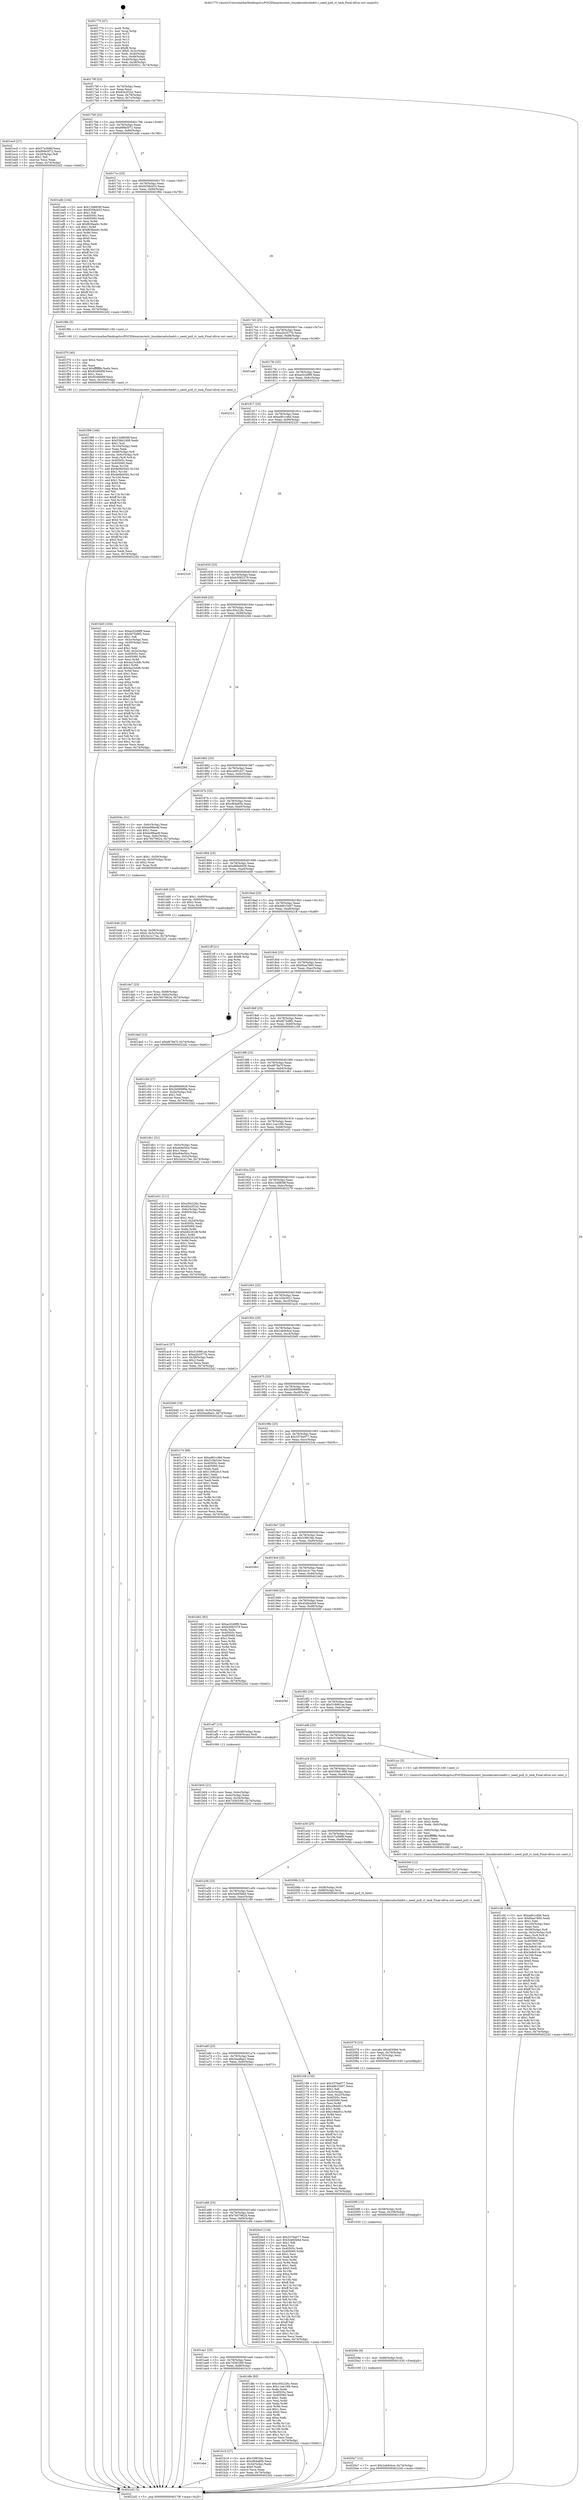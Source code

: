 digraph "0x401770" {
  label = "0x401770 (/mnt/c/Users/mathe/Desktop/tcc/POCII/binaries/extr_linuxkernelschedrt.c_need_pull_rt_task_Final-ollvm.out::main(0))"
  labelloc = "t"
  node[shape=record]

  Entry [label="",width=0.3,height=0.3,shape=circle,fillcolor=black,style=filled]
  "0x40179f" [label="{
     0x40179f [23]\l
     | [instrs]\l
     &nbsp;&nbsp;0x40179f \<+3\>: mov -0x74(%rbp),%eax\l
     &nbsp;&nbsp;0x4017a2 \<+2\>: mov %eax,%ecx\l
     &nbsp;&nbsp;0x4017a4 \<+6\>: sub $0x82e2f1b2,%ecx\l
     &nbsp;&nbsp;0x4017aa \<+3\>: mov %eax,-0x78(%rbp)\l
     &nbsp;&nbsp;0x4017ad \<+3\>: mov %ecx,-0x7c(%rbp)\l
     &nbsp;&nbsp;0x4017b0 \<+6\>: je 0000000000401ec0 \<main+0x750\>\l
  }"]
  "0x401ec0" [label="{
     0x401ec0 [27]\l
     | [instrs]\l
     &nbsp;&nbsp;0x401ec0 \<+5\>: mov $0x57a3fd6f,%eax\l
     &nbsp;&nbsp;0x401ec5 \<+5\>: mov $0x899e5f72,%ecx\l
     &nbsp;&nbsp;0x401eca \<+3\>: mov -0x2d(%rbp),%dl\l
     &nbsp;&nbsp;0x401ecd \<+3\>: test $0x1,%dl\l
     &nbsp;&nbsp;0x401ed0 \<+3\>: cmovne %ecx,%eax\l
     &nbsp;&nbsp;0x401ed3 \<+3\>: mov %eax,-0x74(%rbp)\l
     &nbsp;&nbsp;0x401ed6 \<+5\>: jmp 00000000004022d2 \<main+0xb62\>\l
  }"]
  "0x4017b6" [label="{
     0x4017b6 [22]\l
     | [instrs]\l
     &nbsp;&nbsp;0x4017b6 \<+5\>: jmp 00000000004017bb \<main+0x4b\>\l
     &nbsp;&nbsp;0x4017bb \<+3\>: mov -0x78(%rbp),%eax\l
     &nbsp;&nbsp;0x4017be \<+5\>: sub $0x899e5f72,%eax\l
     &nbsp;&nbsp;0x4017c3 \<+3\>: mov %eax,-0x80(%rbp)\l
     &nbsp;&nbsp;0x4017c6 \<+6\>: je 0000000000401edb \<main+0x76b\>\l
  }"]
  Exit [label="",width=0.3,height=0.3,shape=circle,fillcolor=black,style=filled,peripheries=2]
  "0x401edb" [label="{
     0x401edb [144]\l
     | [instrs]\l
     &nbsp;&nbsp;0x401edb \<+5\>: mov $0x1348858f,%eax\l
     &nbsp;&nbsp;0x401ee0 \<+5\>: mov $0x9258cb53,%ecx\l
     &nbsp;&nbsp;0x401ee5 \<+2\>: mov $0x1,%dl\l
     &nbsp;&nbsp;0x401ee7 \<+7\>: mov 0x40505c,%esi\l
     &nbsp;&nbsp;0x401eee \<+7\>: mov 0x405060,%edi\l
     &nbsp;&nbsp;0x401ef5 \<+3\>: mov %esi,%r8d\l
     &nbsp;&nbsp;0x401ef8 \<+7\>: sub $0xf636ea9c,%r8d\l
     &nbsp;&nbsp;0x401eff \<+4\>: sub $0x1,%r8d\l
     &nbsp;&nbsp;0x401f03 \<+7\>: add $0xf636ea9c,%r8d\l
     &nbsp;&nbsp;0x401f0a \<+4\>: imul %r8d,%esi\l
     &nbsp;&nbsp;0x401f0e \<+3\>: and $0x1,%esi\l
     &nbsp;&nbsp;0x401f11 \<+3\>: cmp $0x0,%esi\l
     &nbsp;&nbsp;0x401f14 \<+4\>: sete %r9b\l
     &nbsp;&nbsp;0x401f18 \<+3\>: cmp $0xa,%edi\l
     &nbsp;&nbsp;0x401f1b \<+4\>: setl %r10b\l
     &nbsp;&nbsp;0x401f1f \<+3\>: mov %r9b,%r11b\l
     &nbsp;&nbsp;0x401f22 \<+4\>: xor $0xff,%r11b\l
     &nbsp;&nbsp;0x401f26 \<+3\>: mov %r10b,%bl\l
     &nbsp;&nbsp;0x401f29 \<+3\>: xor $0xff,%bl\l
     &nbsp;&nbsp;0x401f2c \<+3\>: xor $0x1,%dl\l
     &nbsp;&nbsp;0x401f2f \<+3\>: mov %r11b,%r14b\l
     &nbsp;&nbsp;0x401f32 \<+4\>: and $0xff,%r14b\l
     &nbsp;&nbsp;0x401f36 \<+3\>: and %dl,%r9b\l
     &nbsp;&nbsp;0x401f39 \<+3\>: mov %bl,%r15b\l
     &nbsp;&nbsp;0x401f3c \<+4\>: and $0xff,%r15b\l
     &nbsp;&nbsp;0x401f40 \<+3\>: and %dl,%r10b\l
     &nbsp;&nbsp;0x401f43 \<+3\>: or %r9b,%r14b\l
     &nbsp;&nbsp;0x401f46 \<+3\>: or %r10b,%r15b\l
     &nbsp;&nbsp;0x401f49 \<+3\>: xor %r15b,%r14b\l
     &nbsp;&nbsp;0x401f4c \<+3\>: or %bl,%r11b\l
     &nbsp;&nbsp;0x401f4f \<+4\>: xor $0xff,%r11b\l
     &nbsp;&nbsp;0x401f53 \<+3\>: or $0x1,%dl\l
     &nbsp;&nbsp;0x401f56 \<+3\>: and %dl,%r11b\l
     &nbsp;&nbsp;0x401f59 \<+3\>: or %r11b,%r14b\l
     &nbsp;&nbsp;0x401f5c \<+4\>: test $0x1,%r14b\l
     &nbsp;&nbsp;0x401f60 \<+3\>: cmovne %ecx,%eax\l
     &nbsp;&nbsp;0x401f63 \<+3\>: mov %eax,-0x74(%rbp)\l
     &nbsp;&nbsp;0x401f66 \<+5\>: jmp 00000000004022d2 \<main+0xb62\>\l
  }"]
  "0x4017cc" [label="{
     0x4017cc [25]\l
     | [instrs]\l
     &nbsp;&nbsp;0x4017cc \<+5\>: jmp 00000000004017d1 \<main+0x61\>\l
     &nbsp;&nbsp;0x4017d1 \<+3\>: mov -0x78(%rbp),%eax\l
     &nbsp;&nbsp;0x4017d4 \<+5\>: sub $0x9258cb53,%eax\l
     &nbsp;&nbsp;0x4017d9 \<+6\>: mov %eax,-0x84(%rbp)\l
     &nbsp;&nbsp;0x4017df \<+6\>: je 0000000000401f6b \<main+0x7fb\>\l
  }"]
  "0x4020a7" [label="{
     0x4020a7 [12]\l
     | [instrs]\l
     &nbsp;&nbsp;0x4020a7 \<+7\>: movl $0x2ab9cbce,-0x74(%rbp)\l
     &nbsp;&nbsp;0x4020ae \<+5\>: jmp 00000000004022d2 \<main+0xb62\>\l
  }"]
  "0x401f6b" [label="{
     0x401f6b [5]\l
     | [instrs]\l
     &nbsp;&nbsp;0x401f6b \<+5\>: call 0000000000401160 \<next_i\>\l
     | [calls]\l
     &nbsp;&nbsp;0x401160 \{1\} (/mnt/c/Users/mathe/Desktop/tcc/POCII/binaries/extr_linuxkernelschedrt.c_need_pull_rt_task_Final-ollvm.out::next_i)\l
  }"]
  "0x4017e5" [label="{
     0x4017e5 [25]\l
     | [instrs]\l
     &nbsp;&nbsp;0x4017e5 \<+5\>: jmp 00000000004017ea \<main+0x7a\>\l
     &nbsp;&nbsp;0x4017ea \<+3\>: mov -0x78(%rbp),%eax\l
     &nbsp;&nbsp;0x4017ed \<+5\>: sub $0xa2b3577b,%eax\l
     &nbsp;&nbsp;0x4017f2 \<+6\>: mov %eax,-0x88(%rbp)\l
     &nbsp;&nbsp;0x4017f8 \<+6\>: je 0000000000401adf \<main+0x36f\>\l
  }"]
  "0x40209e" [label="{
     0x40209e [9]\l
     | [instrs]\l
     &nbsp;&nbsp;0x40209e \<+4\>: mov -0x68(%rbp),%rdi\l
     &nbsp;&nbsp;0x4020a2 \<+5\>: call 0000000000401030 \<free@plt\>\l
     | [calls]\l
     &nbsp;&nbsp;0x401030 \{1\} (unknown)\l
  }"]
  "0x401adf" [label="{
     0x401adf\l
  }", style=dashed]
  "0x4017fe" [label="{
     0x4017fe [25]\l
     | [instrs]\l
     &nbsp;&nbsp;0x4017fe \<+5\>: jmp 0000000000401803 \<main+0x93\>\l
     &nbsp;&nbsp;0x401803 \<+3\>: mov -0x78(%rbp),%eax\l
     &nbsp;&nbsp;0x401806 \<+5\>: sub $0xac02d9f9,%eax\l
     &nbsp;&nbsp;0x40180b \<+6\>: mov %eax,-0x8c(%rbp)\l
     &nbsp;&nbsp;0x401811 \<+6\>: je 0000000000402214 \<main+0xaa4\>\l
  }"]
  "0x40208f" [label="{
     0x40208f [15]\l
     | [instrs]\l
     &nbsp;&nbsp;0x40208f \<+4\>: mov -0x58(%rbp),%rdi\l
     &nbsp;&nbsp;0x402093 \<+6\>: mov %eax,-0x108(%rbp)\l
     &nbsp;&nbsp;0x402099 \<+5\>: call 0000000000401030 \<free@plt\>\l
     | [calls]\l
     &nbsp;&nbsp;0x401030 \{1\} (unknown)\l
  }"]
  "0x402214" [label="{
     0x402214\l
  }", style=dashed]
  "0x401817" [label="{
     0x401817 [25]\l
     | [instrs]\l
     &nbsp;&nbsp;0x401817 \<+5\>: jmp 000000000040181c \<main+0xac\>\l
     &nbsp;&nbsp;0x40181c \<+3\>: mov -0x78(%rbp),%eax\l
     &nbsp;&nbsp;0x40181f \<+5\>: sub $0xad61c48d,%eax\l
     &nbsp;&nbsp;0x401824 \<+6\>: mov %eax,-0x90(%rbp)\l
     &nbsp;&nbsp;0x40182a \<+6\>: je 0000000000402220 \<main+0xab0\>\l
  }"]
  "0x402078" [label="{
     0x402078 [23]\l
     | [instrs]\l
     &nbsp;&nbsp;0x402078 \<+10\>: movabs $0x4030b6,%rdi\l
     &nbsp;&nbsp;0x402082 \<+3\>: mov %eax,-0x70(%rbp)\l
     &nbsp;&nbsp;0x402085 \<+3\>: mov -0x70(%rbp),%esi\l
     &nbsp;&nbsp;0x402088 \<+2\>: mov $0x0,%al\l
     &nbsp;&nbsp;0x40208a \<+5\>: call 0000000000401040 \<printf@plt\>\l
     | [calls]\l
     &nbsp;&nbsp;0x401040 \{1\} (unknown)\l
  }"]
  "0x402220" [label="{
     0x402220\l
  }", style=dashed]
  "0x401830" [label="{
     0x401830 [25]\l
     | [instrs]\l
     &nbsp;&nbsp;0x401830 \<+5\>: jmp 0000000000401835 \<main+0xc5\>\l
     &nbsp;&nbsp;0x401835 \<+3\>: mov -0x78(%rbp),%eax\l
     &nbsp;&nbsp;0x401838 \<+5\>: sub $0xb3092379,%eax\l
     &nbsp;&nbsp;0x40183d \<+6\>: mov %eax,-0x94(%rbp)\l
     &nbsp;&nbsp;0x401843 \<+6\>: je 0000000000401bb5 \<main+0x445\>\l
  }"]
  "0x401f98" [label="{
     0x401f98 [168]\l
     | [instrs]\l
     &nbsp;&nbsp;0x401f98 \<+5\>: mov $0x1348858f,%ecx\l
     &nbsp;&nbsp;0x401f9d \<+5\>: mov $0x558d1908,%edx\l
     &nbsp;&nbsp;0x401fa2 \<+3\>: mov $0x1,%sil\l
     &nbsp;&nbsp;0x401fa5 \<+6\>: mov -0x104(%rbp),%edi\l
     &nbsp;&nbsp;0x401fab \<+3\>: imul %eax,%edi\l
     &nbsp;&nbsp;0x401fae \<+4\>: mov -0x68(%rbp),%r8\l
     &nbsp;&nbsp;0x401fb2 \<+4\>: movslq -0x6c(%rbp),%r9\l
     &nbsp;&nbsp;0x401fb6 \<+4\>: mov %edi,(%r8,%r9,4)\l
     &nbsp;&nbsp;0x401fba \<+7\>: mov 0x40505c,%eax\l
     &nbsp;&nbsp;0x401fc1 \<+7\>: mov 0x405060,%edi\l
     &nbsp;&nbsp;0x401fc8 \<+3\>: mov %eax,%r10d\l
     &nbsp;&nbsp;0x401fcb \<+7\>: add $0x6e9b05d2,%r10d\l
     &nbsp;&nbsp;0x401fd2 \<+4\>: sub $0x1,%r10d\l
     &nbsp;&nbsp;0x401fd6 \<+7\>: sub $0x6e9b05d2,%r10d\l
     &nbsp;&nbsp;0x401fdd \<+4\>: imul %r10d,%eax\l
     &nbsp;&nbsp;0x401fe1 \<+3\>: and $0x1,%eax\l
     &nbsp;&nbsp;0x401fe4 \<+3\>: cmp $0x0,%eax\l
     &nbsp;&nbsp;0x401fe7 \<+4\>: sete %r11b\l
     &nbsp;&nbsp;0x401feb \<+3\>: cmp $0xa,%edi\l
     &nbsp;&nbsp;0x401fee \<+3\>: setl %bl\l
     &nbsp;&nbsp;0x401ff1 \<+3\>: mov %r11b,%r14b\l
     &nbsp;&nbsp;0x401ff4 \<+4\>: xor $0xff,%r14b\l
     &nbsp;&nbsp;0x401ff8 \<+3\>: mov %bl,%r15b\l
     &nbsp;&nbsp;0x401ffb \<+4\>: xor $0xff,%r15b\l
     &nbsp;&nbsp;0x401fff \<+4\>: xor $0x0,%sil\l
     &nbsp;&nbsp;0x402003 \<+3\>: mov %r14b,%r12b\l
     &nbsp;&nbsp;0x402006 \<+4\>: and $0x0,%r12b\l
     &nbsp;&nbsp;0x40200a \<+3\>: and %sil,%r11b\l
     &nbsp;&nbsp;0x40200d \<+3\>: mov %r15b,%r13b\l
     &nbsp;&nbsp;0x402010 \<+4\>: and $0x0,%r13b\l
     &nbsp;&nbsp;0x402014 \<+3\>: and %sil,%bl\l
     &nbsp;&nbsp;0x402017 \<+3\>: or %r11b,%r12b\l
     &nbsp;&nbsp;0x40201a \<+3\>: or %bl,%r13b\l
     &nbsp;&nbsp;0x40201d \<+3\>: xor %r13b,%r12b\l
     &nbsp;&nbsp;0x402020 \<+3\>: or %r15b,%r14b\l
     &nbsp;&nbsp;0x402023 \<+4\>: xor $0xff,%r14b\l
     &nbsp;&nbsp;0x402027 \<+4\>: or $0x0,%sil\l
     &nbsp;&nbsp;0x40202b \<+3\>: and %sil,%r14b\l
     &nbsp;&nbsp;0x40202e \<+3\>: or %r14b,%r12b\l
     &nbsp;&nbsp;0x402031 \<+4\>: test $0x1,%r12b\l
     &nbsp;&nbsp;0x402035 \<+3\>: cmovne %edx,%ecx\l
     &nbsp;&nbsp;0x402038 \<+3\>: mov %ecx,-0x74(%rbp)\l
     &nbsp;&nbsp;0x40203b \<+5\>: jmp 00000000004022d2 \<main+0xb62\>\l
  }"]
  "0x401bb5" [label="{
     0x401bb5 [164]\l
     | [instrs]\l
     &nbsp;&nbsp;0x401bb5 \<+5\>: mov $0xac02d9f9,%eax\l
     &nbsp;&nbsp;0x401bba \<+5\>: mov $0xfd75d8f2,%ecx\l
     &nbsp;&nbsp;0x401bbf \<+2\>: mov $0x1,%dl\l
     &nbsp;&nbsp;0x401bc1 \<+3\>: mov -0x5c(%rbp),%esi\l
     &nbsp;&nbsp;0x401bc4 \<+3\>: cmp -0x50(%rbp),%esi\l
     &nbsp;&nbsp;0x401bc7 \<+4\>: setl %dil\l
     &nbsp;&nbsp;0x401bcb \<+4\>: and $0x1,%dil\l
     &nbsp;&nbsp;0x401bcf \<+4\>: mov %dil,-0x2e(%rbp)\l
     &nbsp;&nbsp;0x401bd3 \<+7\>: mov 0x40505c,%esi\l
     &nbsp;&nbsp;0x401bda \<+8\>: mov 0x405060,%r8d\l
     &nbsp;&nbsp;0x401be2 \<+3\>: mov %esi,%r9d\l
     &nbsp;&nbsp;0x401be5 \<+7\>: sub $0x4a23cbfb,%r9d\l
     &nbsp;&nbsp;0x401bec \<+4\>: sub $0x1,%r9d\l
     &nbsp;&nbsp;0x401bf0 \<+7\>: add $0x4a23cbfb,%r9d\l
     &nbsp;&nbsp;0x401bf7 \<+4\>: imul %r9d,%esi\l
     &nbsp;&nbsp;0x401bfb \<+3\>: and $0x1,%esi\l
     &nbsp;&nbsp;0x401bfe \<+3\>: cmp $0x0,%esi\l
     &nbsp;&nbsp;0x401c01 \<+4\>: sete %dil\l
     &nbsp;&nbsp;0x401c05 \<+4\>: cmp $0xa,%r8d\l
     &nbsp;&nbsp;0x401c09 \<+4\>: setl %r10b\l
     &nbsp;&nbsp;0x401c0d \<+3\>: mov %dil,%r11b\l
     &nbsp;&nbsp;0x401c10 \<+4\>: xor $0xff,%r11b\l
     &nbsp;&nbsp;0x401c14 \<+3\>: mov %r10b,%bl\l
     &nbsp;&nbsp;0x401c17 \<+3\>: xor $0xff,%bl\l
     &nbsp;&nbsp;0x401c1a \<+3\>: xor $0x1,%dl\l
     &nbsp;&nbsp;0x401c1d \<+3\>: mov %r11b,%r14b\l
     &nbsp;&nbsp;0x401c20 \<+4\>: and $0xff,%r14b\l
     &nbsp;&nbsp;0x401c24 \<+3\>: and %dl,%dil\l
     &nbsp;&nbsp;0x401c27 \<+3\>: mov %bl,%r15b\l
     &nbsp;&nbsp;0x401c2a \<+4\>: and $0xff,%r15b\l
     &nbsp;&nbsp;0x401c2e \<+3\>: and %dl,%r10b\l
     &nbsp;&nbsp;0x401c31 \<+3\>: or %dil,%r14b\l
     &nbsp;&nbsp;0x401c34 \<+3\>: or %r10b,%r15b\l
     &nbsp;&nbsp;0x401c37 \<+3\>: xor %r15b,%r14b\l
     &nbsp;&nbsp;0x401c3a \<+3\>: or %bl,%r11b\l
     &nbsp;&nbsp;0x401c3d \<+4\>: xor $0xff,%r11b\l
     &nbsp;&nbsp;0x401c41 \<+3\>: or $0x1,%dl\l
     &nbsp;&nbsp;0x401c44 \<+3\>: and %dl,%r11b\l
     &nbsp;&nbsp;0x401c47 \<+3\>: or %r11b,%r14b\l
     &nbsp;&nbsp;0x401c4a \<+4\>: test $0x1,%r14b\l
     &nbsp;&nbsp;0x401c4e \<+3\>: cmovne %ecx,%eax\l
     &nbsp;&nbsp;0x401c51 \<+3\>: mov %eax,-0x74(%rbp)\l
     &nbsp;&nbsp;0x401c54 \<+5\>: jmp 00000000004022d2 \<main+0xb62\>\l
  }"]
  "0x401849" [label="{
     0x401849 [25]\l
     | [instrs]\l
     &nbsp;&nbsp;0x401849 \<+5\>: jmp 000000000040184e \<main+0xde\>\l
     &nbsp;&nbsp;0x40184e \<+3\>: mov -0x78(%rbp),%eax\l
     &nbsp;&nbsp;0x401851 \<+5\>: sub $0xc50c226c,%eax\l
     &nbsp;&nbsp;0x401856 \<+6\>: mov %eax,-0x98(%rbp)\l
     &nbsp;&nbsp;0x40185c \<+6\>: je 000000000040226d \<main+0xafd\>\l
  }"]
  "0x401f70" [label="{
     0x401f70 [40]\l
     | [instrs]\l
     &nbsp;&nbsp;0x401f70 \<+5\>: mov $0x2,%ecx\l
     &nbsp;&nbsp;0x401f75 \<+1\>: cltd\l
     &nbsp;&nbsp;0x401f76 \<+2\>: idiv %ecx\l
     &nbsp;&nbsp;0x401f78 \<+6\>: imul $0xfffffffe,%edx,%ecx\l
     &nbsp;&nbsp;0x401f7e \<+6\>: sub $0x9346bf0f,%ecx\l
     &nbsp;&nbsp;0x401f84 \<+3\>: add $0x1,%ecx\l
     &nbsp;&nbsp;0x401f87 \<+6\>: add $0x9346bf0f,%ecx\l
     &nbsp;&nbsp;0x401f8d \<+6\>: mov %ecx,-0x104(%rbp)\l
     &nbsp;&nbsp;0x401f93 \<+5\>: call 0000000000401160 \<next_i\>\l
     | [calls]\l
     &nbsp;&nbsp;0x401160 \{1\} (/mnt/c/Users/mathe/Desktop/tcc/POCII/binaries/extr_linuxkernelschedrt.c_need_pull_rt_task_Final-ollvm.out::next_i)\l
  }"]
  "0x40226d" [label="{
     0x40226d\l
  }", style=dashed]
  "0x401862" [label="{
     0x401862 [25]\l
     | [instrs]\l
     &nbsp;&nbsp;0x401862 \<+5\>: jmp 0000000000401867 \<main+0xf7\>\l
     &nbsp;&nbsp;0x401867 \<+3\>: mov -0x78(%rbp),%eax\l
     &nbsp;&nbsp;0x40186a \<+5\>: sub $0xca091627,%eax\l
     &nbsp;&nbsp;0x40186f \<+6\>: mov %eax,-0x9c(%rbp)\l
     &nbsp;&nbsp;0x401875 \<+6\>: je 000000000040204c \<main+0x8dc\>\l
  }"]
  "0x401de7" [label="{
     0x401de7 [23]\l
     | [instrs]\l
     &nbsp;&nbsp;0x401de7 \<+4\>: mov %rax,-0x68(%rbp)\l
     &nbsp;&nbsp;0x401deb \<+7\>: movl $0x0,-0x6c(%rbp)\l
     &nbsp;&nbsp;0x401df2 \<+7\>: movl $0x76079624,-0x74(%rbp)\l
     &nbsp;&nbsp;0x401df9 \<+5\>: jmp 00000000004022d2 \<main+0xb62\>\l
  }"]
  "0x40204c" [label="{
     0x40204c [31]\l
     | [instrs]\l
     &nbsp;&nbsp;0x40204c \<+3\>: mov -0x6c(%rbp),%eax\l
     &nbsp;&nbsp;0x40204f \<+5\>: sub $0xbe98ae4f,%eax\l
     &nbsp;&nbsp;0x402054 \<+3\>: add $0x1,%eax\l
     &nbsp;&nbsp;0x402057 \<+5\>: add $0xbe98ae4f,%eax\l
     &nbsp;&nbsp;0x40205c \<+3\>: mov %eax,-0x6c(%rbp)\l
     &nbsp;&nbsp;0x40205f \<+7\>: movl $0x76079624,-0x74(%rbp)\l
     &nbsp;&nbsp;0x402066 \<+5\>: jmp 00000000004022d2 \<main+0xb62\>\l
  }"]
  "0x40187b" [label="{
     0x40187b [25]\l
     | [instrs]\l
     &nbsp;&nbsp;0x40187b \<+5\>: jmp 0000000000401880 \<main+0x110\>\l
     &nbsp;&nbsp;0x401880 \<+3\>: mov -0x78(%rbp),%eax\l
     &nbsp;&nbsp;0x401883 \<+5\>: sub $0xcf64a85b,%eax\l
     &nbsp;&nbsp;0x401888 \<+6\>: mov %eax,-0xa0(%rbp)\l
     &nbsp;&nbsp;0x40188e \<+6\>: je 0000000000401b34 \<main+0x3c4\>\l
  }"]
  "0x401cfd" [label="{
     0x401cfd [168]\l
     | [instrs]\l
     &nbsp;&nbsp;0x401cfd \<+5\>: mov $0xad61c48d,%ecx\l
     &nbsp;&nbsp;0x401d02 \<+5\>: mov $0xf4aa7660,%edx\l
     &nbsp;&nbsp;0x401d07 \<+3\>: mov $0x1,%dil\l
     &nbsp;&nbsp;0x401d0a \<+6\>: mov -0x100(%rbp),%esi\l
     &nbsp;&nbsp;0x401d10 \<+3\>: imul %eax,%esi\l
     &nbsp;&nbsp;0x401d13 \<+4\>: mov -0x58(%rbp),%r8\l
     &nbsp;&nbsp;0x401d17 \<+4\>: movslq -0x5c(%rbp),%r9\l
     &nbsp;&nbsp;0x401d1b \<+4\>: mov %esi,(%r8,%r9,4)\l
     &nbsp;&nbsp;0x401d1f \<+7\>: mov 0x40505c,%eax\l
     &nbsp;&nbsp;0x401d26 \<+7\>: mov 0x405060,%esi\l
     &nbsp;&nbsp;0x401d2d \<+3\>: mov %eax,%r10d\l
     &nbsp;&nbsp;0x401d30 \<+7\>: add $0x3e8c614e,%r10d\l
     &nbsp;&nbsp;0x401d37 \<+4\>: sub $0x1,%r10d\l
     &nbsp;&nbsp;0x401d3b \<+7\>: sub $0x3e8c614e,%r10d\l
     &nbsp;&nbsp;0x401d42 \<+4\>: imul %r10d,%eax\l
     &nbsp;&nbsp;0x401d46 \<+3\>: and $0x1,%eax\l
     &nbsp;&nbsp;0x401d49 \<+3\>: cmp $0x0,%eax\l
     &nbsp;&nbsp;0x401d4c \<+4\>: sete %r11b\l
     &nbsp;&nbsp;0x401d50 \<+3\>: cmp $0xa,%esi\l
     &nbsp;&nbsp;0x401d53 \<+3\>: setl %bl\l
     &nbsp;&nbsp;0x401d56 \<+3\>: mov %r11b,%r14b\l
     &nbsp;&nbsp;0x401d59 \<+4\>: xor $0xff,%r14b\l
     &nbsp;&nbsp;0x401d5d \<+3\>: mov %bl,%r15b\l
     &nbsp;&nbsp;0x401d60 \<+4\>: xor $0xff,%r15b\l
     &nbsp;&nbsp;0x401d64 \<+4\>: xor $0x1,%dil\l
     &nbsp;&nbsp;0x401d68 \<+3\>: mov %r14b,%r12b\l
     &nbsp;&nbsp;0x401d6b \<+4\>: and $0xff,%r12b\l
     &nbsp;&nbsp;0x401d6f \<+3\>: and %dil,%r11b\l
     &nbsp;&nbsp;0x401d72 \<+3\>: mov %r15b,%r13b\l
     &nbsp;&nbsp;0x401d75 \<+4\>: and $0xff,%r13b\l
     &nbsp;&nbsp;0x401d79 \<+3\>: and %dil,%bl\l
     &nbsp;&nbsp;0x401d7c \<+3\>: or %r11b,%r12b\l
     &nbsp;&nbsp;0x401d7f \<+3\>: or %bl,%r13b\l
     &nbsp;&nbsp;0x401d82 \<+3\>: xor %r13b,%r12b\l
     &nbsp;&nbsp;0x401d85 \<+3\>: or %r15b,%r14b\l
     &nbsp;&nbsp;0x401d88 \<+4\>: xor $0xff,%r14b\l
     &nbsp;&nbsp;0x401d8c \<+4\>: or $0x1,%dil\l
     &nbsp;&nbsp;0x401d90 \<+3\>: and %dil,%r14b\l
     &nbsp;&nbsp;0x401d93 \<+3\>: or %r14b,%r12b\l
     &nbsp;&nbsp;0x401d96 \<+4\>: test $0x1,%r12b\l
     &nbsp;&nbsp;0x401d9a \<+3\>: cmovne %edx,%ecx\l
     &nbsp;&nbsp;0x401d9d \<+3\>: mov %ecx,-0x74(%rbp)\l
     &nbsp;&nbsp;0x401da0 \<+5\>: jmp 00000000004022d2 \<main+0xb62\>\l
  }"]
  "0x401b34" [label="{
     0x401b34 [23]\l
     | [instrs]\l
     &nbsp;&nbsp;0x401b34 \<+7\>: movl $0x1,-0x50(%rbp)\l
     &nbsp;&nbsp;0x401b3b \<+4\>: movslq -0x50(%rbp),%rax\l
     &nbsp;&nbsp;0x401b3f \<+4\>: shl $0x2,%rax\l
     &nbsp;&nbsp;0x401b43 \<+3\>: mov %rax,%rdi\l
     &nbsp;&nbsp;0x401b46 \<+5\>: call 0000000000401050 \<malloc@plt\>\l
     | [calls]\l
     &nbsp;&nbsp;0x401050 \{1\} (unknown)\l
  }"]
  "0x401894" [label="{
     0x401894 [25]\l
     | [instrs]\l
     &nbsp;&nbsp;0x401894 \<+5\>: jmp 0000000000401899 \<main+0x129\>\l
     &nbsp;&nbsp;0x401899 \<+3\>: mov -0x78(%rbp),%eax\l
     &nbsp;&nbsp;0x40189c \<+5\>: sub $0xd66eb626,%eax\l
     &nbsp;&nbsp;0x4018a1 \<+6\>: mov %eax,-0xa4(%rbp)\l
     &nbsp;&nbsp;0x4018a7 \<+6\>: je 0000000000401dd0 \<main+0x660\>\l
  }"]
  "0x401cd1" [label="{
     0x401cd1 [44]\l
     | [instrs]\l
     &nbsp;&nbsp;0x401cd1 \<+2\>: xor %ecx,%ecx\l
     &nbsp;&nbsp;0x401cd3 \<+5\>: mov $0x2,%edx\l
     &nbsp;&nbsp;0x401cd8 \<+6\>: mov %edx,-0xfc(%rbp)\l
     &nbsp;&nbsp;0x401cde \<+1\>: cltd\l
     &nbsp;&nbsp;0x401cdf \<+6\>: mov -0xfc(%rbp),%esi\l
     &nbsp;&nbsp;0x401ce5 \<+2\>: idiv %esi\l
     &nbsp;&nbsp;0x401ce7 \<+6\>: imul $0xfffffffe,%edx,%edx\l
     &nbsp;&nbsp;0x401ced \<+3\>: sub $0x1,%ecx\l
     &nbsp;&nbsp;0x401cf0 \<+2\>: sub %ecx,%edx\l
     &nbsp;&nbsp;0x401cf2 \<+6\>: mov %edx,-0x100(%rbp)\l
     &nbsp;&nbsp;0x401cf8 \<+5\>: call 0000000000401160 \<next_i\>\l
     | [calls]\l
     &nbsp;&nbsp;0x401160 \{1\} (/mnt/c/Users/mathe/Desktop/tcc/POCII/binaries/extr_linuxkernelschedrt.c_need_pull_rt_task_Final-ollvm.out::next_i)\l
  }"]
  "0x401dd0" [label="{
     0x401dd0 [23]\l
     | [instrs]\l
     &nbsp;&nbsp;0x401dd0 \<+7\>: movl $0x1,-0x60(%rbp)\l
     &nbsp;&nbsp;0x401dd7 \<+4\>: movslq -0x60(%rbp),%rax\l
     &nbsp;&nbsp;0x401ddb \<+4\>: shl $0x2,%rax\l
     &nbsp;&nbsp;0x401ddf \<+3\>: mov %rax,%rdi\l
     &nbsp;&nbsp;0x401de2 \<+5\>: call 0000000000401050 \<malloc@plt\>\l
     | [calls]\l
     &nbsp;&nbsp;0x401050 \{1\} (unknown)\l
  }"]
  "0x4018ad" [label="{
     0x4018ad [25]\l
     | [instrs]\l
     &nbsp;&nbsp;0x4018ad \<+5\>: jmp 00000000004018b2 \<main+0x142\>\l
     &nbsp;&nbsp;0x4018b2 \<+3\>: mov -0x78(%rbp),%eax\l
     &nbsp;&nbsp;0x4018b5 \<+5\>: sub $0xdd615497,%eax\l
     &nbsp;&nbsp;0x4018ba \<+6\>: mov %eax,-0xa8(%rbp)\l
     &nbsp;&nbsp;0x4018c0 \<+6\>: je 00000000004021ff \<main+0xa8f\>\l
  }"]
  "0x401b4b" [label="{
     0x401b4b [23]\l
     | [instrs]\l
     &nbsp;&nbsp;0x401b4b \<+4\>: mov %rax,-0x58(%rbp)\l
     &nbsp;&nbsp;0x401b4f \<+7\>: movl $0x0,-0x5c(%rbp)\l
     &nbsp;&nbsp;0x401b56 \<+7\>: movl $0x3a1e17ee,-0x74(%rbp)\l
     &nbsp;&nbsp;0x401b5d \<+5\>: jmp 00000000004022d2 \<main+0xb62\>\l
  }"]
  "0x4021ff" [label="{
     0x4021ff [21]\l
     | [instrs]\l
     &nbsp;&nbsp;0x4021ff \<+3\>: mov -0x2c(%rbp),%eax\l
     &nbsp;&nbsp;0x402202 \<+7\>: add $0xf8,%rsp\l
     &nbsp;&nbsp;0x402209 \<+1\>: pop %rbx\l
     &nbsp;&nbsp;0x40220a \<+2\>: pop %r12\l
     &nbsp;&nbsp;0x40220c \<+2\>: pop %r13\l
     &nbsp;&nbsp;0x40220e \<+2\>: pop %r14\l
     &nbsp;&nbsp;0x402210 \<+2\>: pop %r15\l
     &nbsp;&nbsp;0x402212 \<+1\>: pop %rbp\l
     &nbsp;&nbsp;0x402213 \<+1\>: ret\l
  }"]
  "0x4018c6" [label="{
     0x4018c6 [25]\l
     | [instrs]\l
     &nbsp;&nbsp;0x4018c6 \<+5\>: jmp 00000000004018cb \<main+0x15b\>\l
     &nbsp;&nbsp;0x4018cb \<+3\>: mov -0x78(%rbp),%eax\l
     &nbsp;&nbsp;0x4018ce \<+5\>: sub $0xf4aa7660,%eax\l
     &nbsp;&nbsp;0x4018d3 \<+6\>: mov %eax,-0xac(%rbp)\l
     &nbsp;&nbsp;0x4018d9 \<+6\>: je 0000000000401da5 \<main+0x635\>\l
  }"]
  "0x401aba" [label="{
     0x401aba\l
  }", style=dashed]
  "0x401da5" [label="{
     0x401da5 [12]\l
     | [instrs]\l
     &nbsp;&nbsp;0x401da5 \<+7\>: movl $0xd878a7f,-0x74(%rbp)\l
     &nbsp;&nbsp;0x401dac \<+5\>: jmp 00000000004022d2 \<main+0xb62\>\l
  }"]
  "0x4018df" [label="{
     0x4018df [25]\l
     | [instrs]\l
     &nbsp;&nbsp;0x4018df \<+5\>: jmp 00000000004018e4 \<main+0x174\>\l
     &nbsp;&nbsp;0x4018e4 \<+3\>: mov -0x78(%rbp),%eax\l
     &nbsp;&nbsp;0x4018e7 \<+5\>: sub $0xfd75d8f2,%eax\l
     &nbsp;&nbsp;0x4018ec \<+6\>: mov %eax,-0xb0(%rbp)\l
     &nbsp;&nbsp;0x4018f2 \<+6\>: je 0000000000401c59 \<main+0x4e9\>\l
  }"]
  "0x401b19" [label="{
     0x401b19 [27]\l
     | [instrs]\l
     &nbsp;&nbsp;0x401b19 \<+5\>: mov $0x339f1fde,%eax\l
     &nbsp;&nbsp;0x401b1e \<+5\>: mov $0xcf64a85b,%ecx\l
     &nbsp;&nbsp;0x401b23 \<+3\>: mov -0x34(%rbp),%edx\l
     &nbsp;&nbsp;0x401b26 \<+3\>: cmp $0x0,%edx\l
     &nbsp;&nbsp;0x401b29 \<+3\>: cmove %ecx,%eax\l
     &nbsp;&nbsp;0x401b2c \<+3\>: mov %eax,-0x74(%rbp)\l
     &nbsp;&nbsp;0x401b2f \<+5\>: jmp 00000000004022d2 \<main+0xb62\>\l
  }"]
  "0x401c59" [label="{
     0x401c59 [27]\l
     | [instrs]\l
     &nbsp;&nbsp;0x401c59 \<+5\>: mov $0xd66eb626,%eax\l
     &nbsp;&nbsp;0x401c5e \<+5\>: mov $0x2b06999e,%ecx\l
     &nbsp;&nbsp;0x401c63 \<+3\>: mov -0x2e(%rbp),%dl\l
     &nbsp;&nbsp;0x401c66 \<+3\>: test $0x1,%dl\l
     &nbsp;&nbsp;0x401c69 \<+3\>: cmovne %ecx,%eax\l
     &nbsp;&nbsp;0x401c6c \<+3\>: mov %eax,-0x74(%rbp)\l
     &nbsp;&nbsp;0x401c6f \<+5\>: jmp 00000000004022d2 \<main+0xb62\>\l
  }"]
  "0x4018f8" [label="{
     0x4018f8 [25]\l
     | [instrs]\l
     &nbsp;&nbsp;0x4018f8 \<+5\>: jmp 00000000004018fd \<main+0x18d\>\l
     &nbsp;&nbsp;0x4018fd \<+3\>: mov -0x78(%rbp),%eax\l
     &nbsp;&nbsp;0x401900 \<+5\>: sub $0xd878a7f,%eax\l
     &nbsp;&nbsp;0x401905 \<+6\>: mov %eax,-0xb4(%rbp)\l
     &nbsp;&nbsp;0x40190b \<+6\>: je 0000000000401db1 \<main+0x641\>\l
  }"]
  "0x401aa1" [label="{
     0x401aa1 [25]\l
     | [instrs]\l
     &nbsp;&nbsp;0x401aa1 \<+5\>: jmp 0000000000401aa6 \<main+0x336\>\l
     &nbsp;&nbsp;0x401aa6 \<+3\>: mov -0x78(%rbp),%eax\l
     &nbsp;&nbsp;0x401aa9 \<+5\>: sub $0x7d3933f0,%eax\l
     &nbsp;&nbsp;0x401aae \<+6\>: mov %eax,-0xf8(%rbp)\l
     &nbsp;&nbsp;0x401ab4 \<+6\>: je 0000000000401b19 \<main+0x3a9\>\l
  }"]
  "0x401db1" [label="{
     0x401db1 [31]\l
     | [instrs]\l
     &nbsp;&nbsp;0x401db1 \<+3\>: mov -0x5c(%rbp),%eax\l
     &nbsp;&nbsp;0x401db4 \<+5\>: sub $0xe64e5fce,%eax\l
     &nbsp;&nbsp;0x401db9 \<+3\>: add $0x1,%eax\l
     &nbsp;&nbsp;0x401dbc \<+5\>: add $0xe64e5fce,%eax\l
     &nbsp;&nbsp;0x401dc1 \<+3\>: mov %eax,-0x5c(%rbp)\l
     &nbsp;&nbsp;0x401dc4 \<+7\>: movl $0x3a1e17ee,-0x74(%rbp)\l
     &nbsp;&nbsp;0x401dcb \<+5\>: jmp 00000000004022d2 \<main+0xb62\>\l
  }"]
  "0x401911" [label="{
     0x401911 [25]\l
     | [instrs]\l
     &nbsp;&nbsp;0x401911 \<+5\>: jmp 0000000000401916 \<main+0x1a6\>\l
     &nbsp;&nbsp;0x401916 \<+3\>: mov -0x78(%rbp),%eax\l
     &nbsp;&nbsp;0x401919 \<+5\>: sub $0x11ee10f4,%eax\l
     &nbsp;&nbsp;0x40191e \<+6\>: mov %eax,-0xb8(%rbp)\l
     &nbsp;&nbsp;0x401924 \<+6\>: je 0000000000401e51 \<main+0x6e1\>\l
  }"]
  "0x401dfe" [label="{
     0x401dfe [83]\l
     | [instrs]\l
     &nbsp;&nbsp;0x401dfe \<+5\>: mov $0xc50c226c,%eax\l
     &nbsp;&nbsp;0x401e03 \<+5\>: mov $0x11ee10f4,%ecx\l
     &nbsp;&nbsp;0x401e08 \<+2\>: xor %edx,%edx\l
     &nbsp;&nbsp;0x401e0a \<+7\>: mov 0x40505c,%esi\l
     &nbsp;&nbsp;0x401e11 \<+7\>: mov 0x405060,%edi\l
     &nbsp;&nbsp;0x401e18 \<+3\>: sub $0x1,%edx\l
     &nbsp;&nbsp;0x401e1b \<+3\>: mov %esi,%r8d\l
     &nbsp;&nbsp;0x401e1e \<+3\>: add %edx,%r8d\l
     &nbsp;&nbsp;0x401e21 \<+4\>: imul %r8d,%esi\l
     &nbsp;&nbsp;0x401e25 \<+3\>: and $0x1,%esi\l
     &nbsp;&nbsp;0x401e28 \<+3\>: cmp $0x0,%esi\l
     &nbsp;&nbsp;0x401e2b \<+4\>: sete %r9b\l
     &nbsp;&nbsp;0x401e2f \<+3\>: cmp $0xa,%edi\l
     &nbsp;&nbsp;0x401e32 \<+4\>: setl %r10b\l
     &nbsp;&nbsp;0x401e36 \<+3\>: mov %r9b,%r11b\l
     &nbsp;&nbsp;0x401e39 \<+3\>: and %r10b,%r11b\l
     &nbsp;&nbsp;0x401e3c \<+3\>: xor %r10b,%r9b\l
     &nbsp;&nbsp;0x401e3f \<+3\>: or %r9b,%r11b\l
     &nbsp;&nbsp;0x401e42 \<+4\>: test $0x1,%r11b\l
     &nbsp;&nbsp;0x401e46 \<+3\>: cmovne %ecx,%eax\l
     &nbsp;&nbsp;0x401e49 \<+3\>: mov %eax,-0x74(%rbp)\l
     &nbsp;&nbsp;0x401e4c \<+5\>: jmp 00000000004022d2 \<main+0xb62\>\l
  }"]
  "0x401e51" [label="{
     0x401e51 [111]\l
     | [instrs]\l
     &nbsp;&nbsp;0x401e51 \<+5\>: mov $0xc50c226c,%eax\l
     &nbsp;&nbsp;0x401e56 \<+5\>: mov $0x82e2f1b2,%ecx\l
     &nbsp;&nbsp;0x401e5b \<+3\>: mov -0x6c(%rbp),%edx\l
     &nbsp;&nbsp;0x401e5e \<+3\>: cmp -0x60(%rbp),%edx\l
     &nbsp;&nbsp;0x401e61 \<+4\>: setl %sil\l
     &nbsp;&nbsp;0x401e65 \<+4\>: and $0x1,%sil\l
     &nbsp;&nbsp;0x401e69 \<+4\>: mov %sil,-0x2d(%rbp)\l
     &nbsp;&nbsp;0x401e6d \<+7\>: mov 0x40505c,%edx\l
     &nbsp;&nbsp;0x401e74 \<+7\>: mov 0x405060,%edi\l
     &nbsp;&nbsp;0x401e7b \<+3\>: mov %edx,%r8d\l
     &nbsp;&nbsp;0x401e7e \<+7\>: add $0xb822618f,%r8d\l
     &nbsp;&nbsp;0x401e85 \<+4\>: sub $0x1,%r8d\l
     &nbsp;&nbsp;0x401e89 \<+7\>: sub $0xb822618f,%r8d\l
     &nbsp;&nbsp;0x401e90 \<+4\>: imul %r8d,%edx\l
     &nbsp;&nbsp;0x401e94 \<+3\>: and $0x1,%edx\l
     &nbsp;&nbsp;0x401e97 \<+3\>: cmp $0x0,%edx\l
     &nbsp;&nbsp;0x401e9a \<+4\>: sete %sil\l
     &nbsp;&nbsp;0x401e9e \<+3\>: cmp $0xa,%edi\l
     &nbsp;&nbsp;0x401ea1 \<+4\>: setl %r9b\l
     &nbsp;&nbsp;0x401ea5 \<+3\>: mov %sil,%r10b\l
     &nbsp;&nbsp;0x401ea8 \<+3\>: and %r9b,%r10b\l
     &nbsp;&nbsp;0x401eab \<+3\>: xor %r9b,%sil\l
     &nbsp;&nbsp;0x401eae \<+3\>: or %sil,%r10b\l
     &nbsp;&nbsp;0x401eb1 \<+4\>: test $0x1,%r10b\l
     &nbsp;&nbsp;0x401eb5 \<+3\>: cmovne %ecx,%eax\l
     &nbsp;&nbsp;0x401eb8 \<+3\>: mov %eax,-0x74(%rbp)\l
     &nbsp;&nbsp;0x401ebb \<+5\>: jmp 00000000004022d2 \<main+0xb62\>\l
  }"]
  "0x40192a" [label="{
     0x40192a [25]\l
     | [instrs]\l
     &nbsp;&nbsp;0x40192a \<+5\>: jmp 000000000040192f \<main+0x1bf\>\l
     &nbsp;&nbsp;0x40192f \<+3\>: mov -0x78(%rbp),%eax\l
     &nbsp;&nbsp;0x401932 \<+5\>: sub $0x1348858f,%eax\l
     &nbsp;&nbsp;0x401937 \<+6\>: mov %eax,-0xbc(%rbp)\l
     &nbsp;&nbsp;0x40193d \<+6\>: je 0000000000402279 \<main+0xb09\>\l
  }"]
  "0x401a88" [label="{
     0x401a88 [25]\l
     | [instrs]\l
     &nbsp;&nbsp;0x401a88 \<+5\>: jmp 0000000000401a8d \<main+0x31d\>\l
     &nbsp;&nbsp;0x401a8d \<+3\>: mov -0x78(%rbp),%eax\l
     &nbsp;&nbsp;0x401a90 \<+5\>: sub $0x76079624,%eax\l
     &nbsp;&nbsp;0x401a95 \<+6\>: mov %eax,-0xf4(%rbp)\l
     &nbsp;&nbsp;0x401a9b \<+6\>: je 0000000000401dfe \<main+0x68e\>\l
  }"]
  "0x402279" [label="{
     0x402279\l
  }", style=dashed]
  "0x401943" [label="{
     0x401943 [25]\l
     | [instrs]\l
     &nbsp;&nbsp;0x401943 \<+5\>: jmp 0000000000401948 \<main+0x1d8\>\l
     &nbsp;&nbsp;0x401948 \<+3\>: mov -0x78(%rbp),%eax\l
     &nbsp;&nbsp;0x40194b \<+5\>: sub $0x1d2b3021,%eax\l
     &nbsp;&nbsp;0x401950 \<+6\>: mov %eax,-0xc0(%rbp)\l
     &nbsp;&nbsp;0x401956 \<+6\>: je 0000000000401ac4 \<main+0x354\>\l
  }"]
  "0x4020e3" [label="{
     0x4020e3 [134]\l
     | [instrs]\l
     &nbsp;&nbsp;0x4020e3 \<+5\>: mov $0x3376a077,%eax\l
     &nbsp;&nbsp;0x4020e8 \<+5\>: mov $0x5cb65b6d,%ecx\l
     &nbsp;&nbsp;0x4020ed \<+2\>: mov $0x1,%dl\l
     &nbsp;&nbsp;0x4020ef \<+2\>: xor %esi,%esi\l
     &nbsp;&nbsp;0x4020f1 \<+7\>: mov 0x40505c,%edi\l
     &nbsp;&nbsp;0x4020f8 \<+8\>: mov 0x405060,%r8d\l
     &nbsp;&nbsp;0x402100 \<+3\>: sub $0x1,%esi\l
     &nbsp;&nbsp;0x402103 \<+3\>: mov %edi,%r9d\l
     &nbsp;&nbsp;0x402106 \<+3\>: add %esi,%r9d\l
     &nbsp;&nbsp;0x402109 \<+4\>: imul %r9d,%edi\l
     &nbsp;&nbsp;0x40210d \<+3\>: and $0x1,%edi\l
     &nbsp;&nbsp;0x402110 \<+3\>: cmp $0x0,%edi\l
     &nbsp;&nbsp;0x402113 \<+4\>: sete %r10b\l
     &nbsp;&nbsp;0x402117 \<+4\>: cmp $0xa,%r8d\l
     &nbsp;&nbsp;0x40211b \<+4\>: setl %r11b\l
     &nbsp;&nbsp;0x40211f \<+3\>: mov %r10b,%bl\l
     &nbsp;&nbsp;0x402122 \<+3\>: xor $0xff,%bl\l
     &nbsp;&nbsp;0x402125 \<+3\>: mov %r11b,%r14b\l
     &nbsp;&nbsp;0x402128 \<+4\>: xor $0xff,%r14b\l
     &nbsp;&nbsp;0x40212c \<+3\>: xor $0x0,%dl\l
     &nbsp;&nbsp;0x40212f \<+3\>: mov %bl,%r15b\l
     &nbsp;&nbsp;0x402132 \<+4\>: and $0x0,%r15b\l
     &nbsp;&nbsp;0x402136 \<+3\>: and %dl,%r10b\l
     &nbsp;&nbsp;0x402139 \<+3\>: mov %r14b,%r12b\l
     &nbsp;&nbsp;0x40213c \<+4\>: and $0x0,%r12b\l
     &nbsp;&nbsp;0x402140 \<+3\>: and %dl,%r11b\l
     &nbsp;&nbsp;0x402143 \<+3\>: or %r10b,%r15b\l
     &nbsp;&nbsp;0x402146 \<+3\>: or %r11b,%r12b\l
     &nbsp;&nbsp;0x402149 \<+3\>: xor %r12b,%r15b\l
     &nbsp;&nbsp;0x40214c \<+3\>: or %r14b,%bl\l
     &nbsp;&nbsp;0x40214f \<+3\>: xor $0xff,%bl\l
     &nbsp;&nbsp;0x402152 \<+3\>: or $0x0,%dl\l
     &nbsp;&nbsp;0x402155 \<+2\>: and %dl,%bl\l
     &nbsp;&nbsp;0x402157 \<+3\>: or %bl,%r15b\l
     &nbsp;&nbsp;0x40215a \<+4\>: test $0x1,%r15b\l
     &nbsp;&nbsp;0x40215e \<+3\>: cmovne %ecx,%eax\l
     &nbsp;&nbsp;0x402161 \<+3\>: mov %eax,-0x74(%rbp)\l
     &nbsp;&nbsp;0x402164 \<+5\>: jmp 00000000004022d2 \<main+0xb62\>\l
  }"]
  "0x401ac4" [label="{
     0x401ac4 [27]\l
     | [instrs]\l
     &nbsp;&nbsp;0x401ac4 \<+5\>: mov $0x516981ae,%eax\l
     &nbsp;&nbsp;0x401ac9 \<+5\>: mov $0xa2b3577b,%ecx\l
     &nbsp;&nbsp;0x401ace \<+3\>: mov -0x38(%rbp),%edx\l
     &nbsp;&nbsp;0x401ad1 \<+3\>: cmp $0x2,%edx\l
     &nbsp;&nbsp;0x401ad4 \<+3\>: cmovne %ecx,%eax\l
     &nbsp;&nbsp;0x401ad7 \<+3\>: mov %eax,-0x74(%rbp)\l
     &nbsp;&nbsp;0x401ada \<+5\>: jmp 00000000004022d2 \<main+0xb62\>\l
  }"]
  "0x40195c" [label="{
     0x40195c [25]\l
     | [instrs]\l
     &nbsp;&nbsp;0x40195c \<+5\>: jmp 0000000000401961 \<main+0x1f1\>\l
     &nbsp;&nbsp;0x401961 \<+3\>: mov -0x78(%rbp),%eax\l
     &nbsp;&nbsp;0x401964 \<+5\>: sub $0x2ab9cbce,%eax\l
     &nbsp;&nbsp;0x401969 \<+6\>: mov %eax,-0xc4(%rbp)\l
     &nbsp;&nbsp;0x40196f \<+6\>: je 00000000004020d0 \<main+0x960\>\l
  }"]
  "0x4022d2" [label="{
     0x4022d2 [5]\l
     | [instrs]\l
     &nbsp;&nbsp;0x4022d2 \<+5\>: jmp 000000000040179f \<main+0x2f\>\l
  }"]
  "0x401770" [label="{
     0x401770 [47]\l
     | [instrs]\l
     &nbsp;&nbsp;0x401770 \<+1\>: push %rbp\l
     &nbsp;&nbsp;0x401771 \<+3\>: mov %rsp,%rbp\l
     &nbsp;&nbsp;0x401774 \<+2\>: push %r15\l
     &nbsp;&nbsp;0x401776 \<+2\>: push %r14\l
     &nbsp;&nbsp;0x401778 \<+2\>: push %r13\l
     &nbsp;&nbsp;0x40177a \<+2\>: push %r12\l
     &nbsp;&nbsp;0x40177c \<+1\>: push %rbx\l
     &nbsp;&nbsp;0x40177d \<+7\>: sub $0xf8,%rsp\l
     &nbsp;&nbsp;0x401784 \<+7\>: movl $0x0,-0x3c(%rbp)\l
     &nbsp;&nbsp;0x40178b \<+3\>: mov %edi,-0x40(%rbp)\l
     &nbsp;&nbsp;0x40178e \<+4\>: mov %rsi,-0x48(%rbp)\l
     &nbsp;&nbsp;0x401792 \<+3\>: mov -0x40(%rbp),%edi\l
     &nbsp;&nbsp;0x401795 \<+3\>: mov %edi,-0x38(%rbp)\l
     &nbsp;&nbsp;0x401798 \<+7\>: movl $0x1d2b3021,-0x74(%rbp)\l
  }"]
  "0x401a6f" [label="{
     0x401a6f [25]\l
     | [instrs]\l
     &nbsp;&nbsp;0x401a6f \<+5\>: jmp 0000000000401a74 \<main+0x304\>\l
     &nbsp;&nbsp;0x401a74 \<+3\>: mov -0x78(%rbp),%eax\l
     &nbsp;&nbsp;0x401a77 \<+5\>: sub $0x5eadfae2,%eax\l
     &nbsp;&nbsp;0x401a7c \<+6\>: mov %eax,-0xf0(%rbp)\l
     &nbsp;&nbsp;0x401a82 \<+6\>: je 00000000004020e3 \<main+0x973\>\l
  }"]
  "0x4020d0" [label="{
     0x4020d0 [19]\l
     | [instrs]\l
     &nbsp;&nbsp;0x4020d0 \<+7\>: movl $0x0,-0x3c(%rbp)\l
     &nbsp;&nbsp;0x4020d7 \<+7\>: movl $0x5eadfae2,-0x74(%rbp)\l
     &nbsp;&nbsp;0x4020de \<+5\>: jmp 00000000004022d2 \<main+0xb62\>\l
  }"]
  "0x401975" [label="{
     0x401975 [25]\l
     | [instrs]\l
     &nbsp;&nbsp;0x401975 \<+5\>: jmp 000000000040197a \<main+0x20a\>\l
     &nbsp;&nbsp;0x40197a \<+3\>: mov -0x78(%rbp),%eax\l
     &nbsp;&nbsp;0x40197d \<+5\>: sub $0x2b06999e,%eax\l
     &nbsp;&nbsp;0x401982 \<+6\>: mov %eax,-0xc8(%rbp)\l
     &nbsp;&nbsp;0x401988 \<+6\>: je 0000000000401c74 \<main+0x504\>\l
  }"]
  "0x402169" [label="{
     0x402169 [150]\l
     | [instrs]\l
     &nbsp;&nbsp;0x402169 \<+5\>: mov $0x3376a077,%eax\l
     &nbsp;&nbsp;0x40216e \<+5\>: mov $0xdd615497,%ecx\l
     &nbsp;&nbsp;0x402173 \<+2\>: mov $0x1,%dl\l
     &nbsp;&nbsp;0x402175 \<+3\>: mov -0x3c(%rbp),%esi\l
     &nbsp;&nbsp;0x402178 \<+3\>: mov %esi,-0x2c(%rbp)\l
     &nbsp;&nbsp;0x40217b \<+7\>: mov 0x40505c,%esi\l
     &nbsp;&nbsp;0x402182 \<+7\>: mov 0x405060,%edi\l
     &nbsp;&nbsp;0x402189 \<+3\>: mov %esi,%r8d\l
     &nbsp;&nbsp;0x40218c \<+7\>: add $0xcc9da91c,%r8d\l
     &nbsp;&nbsp;0x402193 \<+4\>: sub $0x1,%r8d\l
     &nbsp;&nbsp;0x402197 \<+7\>: sub $0xcc9da91c,%r8d\l
     &nbsp;&nbsp;0x40219e \<+4\>: imul %r8d,%esi\l
     &nbsp;&nbsp;0x4021a2 \<+3\>: and $0x1,%esi\l
     &nbsp;&nbsp;0x4021a5 \<+3\>: cmp $0x0,%esi\l
     &nbsp;&nbsp;0x4021a8 \<+4\>: sete %r9b\l
     &nbsp;&nbsp;0x4021ac \<+3\>: cmp $0xa,%edi\l
     &nbsp;&nbsp;0x4021af \<+4\>: setl %r10b\l
     &nbsp;&nbsp;0x4021b3 \<+3\>: mov %r9b,%r11b\l
     &nbsp;&nbsp;0x4021b6 \<+4\>: xor $0xff,%r11b\l
     &nbsp;&nbsp;0x4021ba \<+3\>: mov %r10b,%bl\l
     &nbsp;&nbsp;0x4021bd \<+3\>: xor $0xff,%bl\l
     &nbsp;&nbsp;0x4021c0 \<+3\>: xor $0x0,%dl\l
     &nbsp;&nbsp;0x4021c3 \<+3\>: mov %r11b,%r14b\l
     &nbsp;&nbsp;0x4021c6 \<+4\>: and $0x0,%r14b\l
     &nbsp;&nbsp;0x4021ca \<+3\>: and %dl,%r9b\l
     &nbsp;&nbsp;0x4021cd \<+3\>: mov %bl,%r15b\l
     &nbsp;&nbsp;0x4021d0 \<+4\>: and $0x0,%r15b\l
     &nbsp;&nbsp;0x4021d4 \<+3\>: and %dl,%r10b\l
     &nbsp;&nbsp;0x4021d7 \<+3\>: or %r9b,%r14b\l
     &nbsp;&nbsp;0x4021da \<+3\>: or %r10b,%r15b\l
     &nbsp;&nbsp;0x4021dd \<+3\>: xor %r15b,%r14b\l
     &nbsp;&nbsp;0x4021e0 \<+3\>: or %bl,%r11b\l
     &nbsp;&nbsp;0x4021e3 \<+4\>: xor $0xff,%r11b\l
     &nbsp;&nbsp;0x4021e7 \<+3\>: or $0x0,%dl\l
     &nbsp;&nbsp;0x4021ea \<+3\>: and %dl,%r11b\l
     &nbsp;&nbsp;0x4021ed \<+3\>: or %r11b,%r14b\l
     &nbsp;&nbsp;0x4021f0 \<+4\>: test $0x1,%r14b\l
     &nbsp;&nbsp;0x4021f4 \<+3\>: cmovne %ecx,%eax\l
     &nbsp;&nbsp;0x4021f7 \<+3\>: mov %eax,-0x74(%rbp)\l
     &nbsp;&nbsp;0x4021fa \<+5\>: jmp 00000000004022d2 \<main+0xb62\>\l
  }"]
  "0x401c74" [label="{
     0x401c74 [88]\l
     | [instrs]\l
     &nbsp;&nbsp;0x401c74 \<+5\>: mov $0xad61c48d,%eax\l
     &nbsp;&nbsp;0x401c79 \<+5\>: mov $0x51f4d16e,%ecx\l
     &nbsp;&nbsp;0x401c7e \<+7\>: mov 0x40505c,%edx\l
     &nbsp;&nbsp;0x401c85 \<+7\>: mov 0x405060,%esi\l
     &nbsp;&nbsp;0x401c8c \<+2\>: mov %edx,%edi\l
     &nbsp;&nbsp;0x401c8e \<+6\>: sub $0x12082dc3,%edi\l
     &nbsp;&nbsp;0x401c94 \<+3\>: sub $0x1,%edi\l
     &nbsp;&nbsp;0x401c97 \<+6\>: add $0x12082dc3,%edi\l
     &nbsp;&nbsp;0x401c9d \<+3\>: imul %edi,%edx\l
     &nbsp;&nbsp;0x401ca0 \<+3\>: and $0x1,%edx\l
     &nbsp;&nbsp;0x401ca3 \<+3\>: cmp $0x0,%edx\l
     &nbsp;&nbsp;0x401ca6 \<+4\>: sete %r8b\l
     &nbsp;&nbsp;0x401caa \<+3\>: cmp $0xa,%esi\l
     &nbsp;&nbsp;0x401cad \<+4\>: setl %r9b\l
     &nbsp;&nbsp;0x401cb1 \<+3\>: mov %r8b,%r10b\l
     &nbsp;&nbsp;0x401cb4 \<+3\>: and %r9b,%r10b\l
     &nbsp;&nbsp;0x401cb7 \<+3\>: xor %r9b,%r8b\l
     &nbsp;&nbsp;0x401cba \<+3\>: or %r8b,%r10b\l
     &nbsp;&nbsp;0x401cbd \<+4\>: test $0x1,%r10b\l
     &nbsp;&nbsp;0x401cc1 \<+3\>: cmovne %ecx,%eax\l
     &nbsp;&nbsp;0x401cc4 \<+3\>: mov %eax,-0x74(%rbp)\l
     &nbsp;&nbsp;0x401cc7 \<+5\>: jmp 00000000004022d2 \<main+0xb62\>\l
  }"]
  "0x40198e" [label="{
     0x40198e [25]\l
     | [instrs]\l
     &nbsp;&nbsp;0x40198e \<+5\>: jmp 0000000000401993 \<main+0x223\>\l
     &nbsp;&nbsp;0x401993 \<+3\>: mov -0x78(%rbp),%eax\l
     &nbsp;&nbsp;0x401996 \<+5\>: sub $0x3376a077,%eax\l
     &nbsp;&nbsp;0x40199b \<+6\>: mov %eax,-0xcc(%rbp)\l
     &nbsp;&nbsp;0x4019a1 \<+6\>: je 00000000004022cb \<main+0xb5b\>\l
  }"]
  "0x401a56" [label="{
     0x401a56 [25]\l
     | [instrs]\l
     &nbsp;&nbsp;0x401a56 \<+5\>: jmp 0000000000401a5b \<main+0x2eb\>\l
     &nbsp;&nbsp;0x401a5b \<+3\>: mov -0x78(%rbp),%eax\l
     &nbsp;&nbsp;0x401a5e \<+5\>: sub $0x5cb65b6d,%eax\l
     &nbsp;&nbsp;0x401a63 \<+6\>: mov %eax,-0xec(%rbp)\l
     &nbsp;&nbsp;0x401a69 \<+6\>: je 0000000000402169 \<main+0x9f9\>\l
  }"]
  "0x4022cb" [label="{
     0x4022cb\l
  }", style=dashed]
  "0x4019a7" [label="{
     0x4019a7 [25]\l
     | [instrs]\l
     &nbsp;&nbsp;0x4019a7 \<+5\>: jmp 00000000004019ac \<main+0x23c\>\l
     &nbsp;&nbsp;0x4019ac \<+3\>: mov -0x78(%rbp),%eax\l
     &nbsp;&nbsp;0x4019af \<+5\>: sub $0x339f1fde,%eax\l
     &nbsp;&nbsp;0x4019b4 \<+6\>: mov %eax,-0xd0(%rbp)\l
     &nbsp;&nbsp;0x4019ba \<+6\>: je 00000000004020b3 \<main+0x943\>\l
  }"]
  "0x40206b" [label="{
     0x40206b [13]\l
     | [instrs]\l
     &nbsp;&nbsp;0x40206b \<+4\>: mov -0x58(%rbp),%rdi\l
     &nbsp;&nbsp;0x40206f \<+4\>: mov -0x68(%rbp),%rsi\l
     &nbsp;&nbsp;0x402073 \<+5\>: call 0000000000401590 \<need_pull_rt_task\>\l
     | [calls]\l
     &nbsp;&nbsp;0x401590 \{1\} (/mnt/c/Users/mathe/Desktop/tcc/POCII/binaries/extr_linuxkernelschedrt.c_need_pull_rt_task_Final-ollvm.out::need_pull_rt_task)\l
  }"]
  "0x4020b3" [label="{
     0x4020b3\l
  }", style=dashed]
  "0x4019c0" [label="{
     0x4019c0 [25]\l
     | [instrs]\l
     &nbsp;&nbsp;0x4019c0 \<+5\>: jmp 00000000004019c5 \<main+0x255\>\l
     &nbsp;&nbsp;0x4019c5 \<+3\>: mov -0x78(%rbp),%eax\l
     &nbsp;&nbsp;0x4019c8 \<+5\>: sub $0x3a1e17ee,%eax\l
     &nbsp;&nbsp;0x4019cd \<+6\>: mov %eax,-0xd4(%rbp)\l
     &nbsp;&nbsp;0x4019d3 \<+6\>: je 0000000000401b62 \<main+0x3f2\>\l
  }"]
  "0x401a3d" [label="{
     0x401a3d [25]\l
     | [instrs]\l
     &nbsp;&nbsp;0x401a3d \<+5\>: jmp 0000000000401a42 \<main+0x2d2\>\l
     &nbsp;&nbsp;0x401a42 \<+3\>: mov -0x78(%rbp),%eax\l
     &nbsp;&nbsp;0x401a45 \<+5\>: sub $0x57a3fd6f,%eax\l
     &nbsp;&nbsp;0x401a4a \<+6\>: mov %eax,-0xe8(%rbp)\l
     &nbsp;&nbsp;0x401a50 \<+6\>: je 000000000040206b \<main+0x8fb\>\l
  }"]
  "0x401b62" [label="{
     0x401b62 [83]\l
     | [instrs]\l
     &nbsp;&nbsp;0x401b62 \<+5\>: mov $0xac02d9f9,%eax\l
     &nbsp;&nbsp;0x401b67 \<+5\>: mov $0xb3092379,%ecx\l
     &nbsp;&nbsp;0x401b6c \<+2\>: xor %edx,%edx\l
     &nbsp;&nbsp;0x401b6e \<+7\>: mov 0x40505c,%esi\l
     &nbsp;&nbsp;0x401b75 \<+7\>: mov 0x405060,%edi\l
     &nbsp;&nbsp;0x401b7c \<+3\>: sub $0x1,%edx\l
     &nbsp;&nbsp;0x401b7f \<+3\>: mov %esi,%r8d\l
     &nbsp;&nbsp;0x401b82 \<+3\>: add %edx,%r8d\l
     &nbsp;&nbsp;0x401b85 \<+4\>: imul %r8d,%esi\l
     &nbsp;&nbsp;0x401b89 \<+3\>: and $0x1,%esi\l
     &nbsp;&nbsp;0x401b8c \<+3\>: cmp $0x0,%esi\l
     &nbsp;&nbsp;0x401b8f \<+4\>: sete %r9b\l
     &nbsp;&nbsp;0x401b93 \<+3\>: cmp $0xa,%edi\l
     &nbsp;&nbsp;0x401b96 \<+4\>: setl %r10b\l
     &nbsp;&nbsp;0x401b9a \<+3\>: mov %r9b,%r11b\l
     &nbsp;&nbsp;0x401b9d \<+3\>: and %r10b,%r11b\l
     &nbsp;&nbsp;0x401ba0 \<+3\>: xor %r10b,%r9b\l
     &nbsp;&nbsp;0x401ba3 \<+3\>: or %r9b,%r11b\l
     &nbsp;&nbsp;0x401ba6 \<+4\>: test $0x1,%r11b\l
     &nbsp;&nbsp;0x401baa \<+3\>: cmovne %ecx,%eax\l
     &nbsp;&nbsp;0x401bad \<+3\>: mov %eax,-0x74(%rbp)\l
     &nbsp;&nbsp;0x401bb0 \<+5\>: jmp 00000000004022d2 \<main+0xb62\>\l
  }"]
  "0x4019d9" [label="{
     0x4019d9 [25]\l
     | [instrs]\l
     &nbsp;&nbsp;0x4019d9 \<+5\>: jmp 00000000004019de \<main+0x26e\>\l
     &nbsp;&nbsp;0x4019de \<+3\>: mov -0x78(%rbp),%eax\l
     &nbsp;&nbsp;0x4019e1 \<+5\>: sub $0x45db4d49,%eax\l
     &nbsp;&nbsp;0x4019e6 \<+6\>: mov %eax,-0xd8(%rbp)\l
     &nbsp;&nbsp;0x4019ec \<+6\>: je 00000000004020bf \<main+0x94f\>\l
  }"]
  "0x402040" [label="{
     0x402040 [12]\l
     | [instrs]\l
     &nbsp;&nbsp;0x402040 \<+7\>: movl $0xca091627,-0x74(%rbp)\l
     &nbsp;&nbsp;0x402047 \<+5\>: jmp 00000000004022d2 \<main+0xb62\>\l
  }"]
  "0x4020bf" [label="{
     0x4020bf\l
  }", style=dashed]
  "0x4019f2" [label="{
     0x4019f2 [25]\l
     | [instrs]\l
     &nbsp;&nbsp;0x4019f2 \<+5\>: jmp 00000000004019f7 \<main+0x287\>\l
     &nbsp;&nbsp;0x4019f7 \<+3\>: mov -0x78(%rbp),%eax\l
     &nbsp;&nbsp;0x4019fa \<+5\>: sub $0x516981ae,%eax\l
     &nbsp;&nbsp;0x4019ff \<+6\>: mov %eax,-0xdc(%rbp)\l
     &nbsp;&nbsp;0x401a05 \<+6\>: je 0000000000401af7 \<main+0x387\>\l
  }"]
  "0x401a24" [label="{
     0x401a24 [25]\l
     | [instrs]\l
     &nbsp;&nbsp;0x401a24 \<+5\>: jmp 0000000000401a29 \<main+0x2b9\>\l
     &nbsp;&nbsp;0x401a29 \<+3\>: mov -0x78(%rbp),%eax\l
     &nbsp;&nbsp;0x401a2c \<+5\>: sub $0x558d1908,%eax\l
     &nbsp;&nbsp;0x401a31 \<+6\>: mov %eax,-0xe4(%rbp)\l
     &nbsp;&nbsp;0x401a37 \<+6\>: je 0000000000402040 \<main+0x8d0\>\l
  }"]
  "0x401af7" [label="{
     0x401af7 [13]\l
     | [instrs]\l
     &nbsp;&nbsp;0x401af7 \<+4\>: mov -0x48(%rbp),%rax\l
     &nbsp;&nbsp;0x401afb \<+4\>: mov 0x8(%rax),%rdi\l
     &nbsp;&nbsp;0x401aff \<+5\>: call 0000000000401060 \<atoi@plt\>\l
     | [calls]\l
     &nbsp;&nbsp;0x401060 \{1\} (unknown)\l
  }"]
  "0x401a0b" [label="{
     0x401a0b [25]\l
     | [instrs]\l
     &nbsp;&nbsp;0x401a0b \<+5\>: jmp 0000000000401a10 \<main+0x2a0\>\l
     &nbsp;&nbsp;0x401a10 \<+3\>: mov -0x78(%rbp),%eax\l
     &nbsp;&nbsp;0x401a13 \<+5\>: sub $0x51f4d16e,%eax\l
     &nbsp;&nbsp;0x401a18 \<+6\>: mov %eax,-0xe0(%rbp)\l
     &nbsp;&nbsp;0x401a1e \<+6\>: je 0000000000401ccc \<main+0x55c\>\l
  }"]
  "0x401b04" [label="{
     0x401b04 [21]\l
     | [instrs]\l
     &nbsp;&nbsp;0x401b04 \<+3\>: mov %eax,-0x4c(%rbp)\l
     &nbsp;&nbsp;0x401b07 \<+3\>: mov -0x4c(%rbp),%eax\l
     &nbsp;&nbsp;0x401b0a \<+3\>: mov %eax,-0x34(%rbp)\l
     &nbsp;&nbsp;0x401b0d \<+7\>: movl $0x7d3933f0,-0x74(%rbp)\l
     &nbsp;&nbsp;0x401b14 \<+5\>: jmp 00000000004022d2 \<main+0xb62\>\l
  }"]
  "0x401ccc" [label="{
     0x401ccc [5]\l
     | [instrs]\l
     &nbsp;&nbsp;0x401ccc \<+5\>: call 0000000000401160 \<next_i\>\l
     | [calls]\l
     &nbsp;&nbsp;0x401160 \{1\} (/mnt/c/Users/mathe/Desktop/tcc/POCII/binaries/extr_linuxkernelschedrt.c_need_pull_rt_task_Final-ollvm.out::next_i)\l
  }"]
  Entry -> "0x401770" [label=" 1"]
  "0x40179f" -> "0x401ec0" [label=" 2"]
  "0x40179f" -> "0x4017b6" [label=" 28"]
  "0x4021ff" -> Exit [label=" 1"]
  "0x4017b6" -> "0x401edb" [label=" 1"]
  "0x4017b6" -> "0x4017cc" [label=" 27"]
  "0x402169" -> "0x4022d2" [label=" 1"]
  "0x4017cc" -> "0x401f6b" [label=" 1"]
  "0x4017cc" -> "0x4017e5" [label=" 26"]
  "0x4020e3" -> "0x4022d2" [label=" 1"]
  "0x4017e5" -> "0x401adf" [label=" 0"]
  "0x4017e5" -> "0x4017fe" [label=" 26"]
  "0x4020d0" -> "0x4022d2" [label=" 1"]
  "0x4017fe" -> "0x402214" [label=" 0"]
  "0x4017fe" -> "0x401817" [label=" 26"]
  "0x4020a7" -> "0x4022d2" [label=" 1"]
  "0x401817" -> "0x402220" [label=" 0"]
  "0x401817" -> "0x401830" [label=" 26"]
  "0x40209e" -> "0x4020a7" [label=" 1"]
  "0x401830" -> "0x401bb5" [label=" 2"]
  "0x401830" -> "0x401849" [label=" 24"]
  "0x40208f" -> "0x40209e" [label=" 1"]
  "0x401849" -> "0x40226d" [label=" 0"]
  "0x401849" -> "0x401862" [label=" 24"]
  "0x402078" -> "0x40208f" [label=" 1"]
  "0x401862" -> "0x40204c" [label=" 1"]
  "0x401862" -> "0x40187b" [label=" 23"]
  "0x40206b" -> "0x402078" [label=" 1"]
  "0x40187b" -> "0x401b34" [label=" 1"]
  "0x40187b" -> "0x401894" [label=" 22"]
  "0x40204c" -> "0x4022d2" [label=" 1"]
  "0x401894" -> "0x401dd0" [label=" 1"]
  "0x401894" -> "0x4018ad" [label=" 21"]
  "0x402040" -> "0x4022d2" [label=" 1"]
  "0x4018ad" -> "0x4021ff" [label=" 1"]
  "0x4018ad" -> "0x4018c6" [label=" 20"]
  "0x401f98" -> "0x4022d2" [label=" 1"]
  "0x4018c6" -> "0x401da5" [label=" 1"]
  "0x4018c6" -> "0x4018df" [label=" 19"]
  "0x401f70" -> "0x401f98" [label=" 1"]
  "0x4018df" -> "0x401c59" [label=" 2"]
  "0x4018df" -> "0x4018f8" [label=" 17"]
  "0x401f6b" -> "0x401f70" [label=" 1"]
  "0x4018f8" -> "0x401db1" [label=" 1"]
  "0x4018f8" -> "0x401911" [label=" 16"]
  "0x401ec0" -> "0x4022d2" [label=" 2"]
  "0x401911" -> "0x401e51" [label=" 2"]
  "0x401911" -> "0x40192a" [label=" 14"]
  "0x401e51" -> "0x4022d2" [label=" 2"]
  "0x40192a" -> "0x402279" [label=" 0"]
  "0x40192a" -> "0x401943" [label=" 14"]
  "0x401de7" -> "0x4022d2" [label=" 1"]
  "0x401943" -> "0x401ac4" [label=" 1"]
  "0x401943" -> "0x40195c" [label=" 13"]
  "0x401ac4" -> "0x4022d2" [label=" 1"]
  "0x401770" -> "0x40179f" [label=" 1"]
  "0x4022d2" -> "0x40179f" [label=" 29"]
  "0x401dd0" -> "0x401de7" [label=" 1"]
  "0x40195c" -> "0x4020d0" [label=" 1"]
  "0x40195c" -> "0x401975" [label=" 12"]
  "0x401da5" -> "0x4022d2" [label=" 1"]
  "0x401975" -> "0x401c74" [label=" 1"]
  "0x401975" -> "0x40198e" [label=" 11"]
  "0x401cfd" -> "0x4022d2" [label=" 1"]
  "0x40198e" -> "0x4022cb" [label=" 0"]
  "0x40198e" -> "0x4019a7" [label=" 11"]
  "0x401ccc" -> "0x401cd1" [label=" 1"]
  "0x4019a7" -> "0x4020b3" [label=" 0"]
  "0x4019a7" -> "0x4019c0" [label=" 11"]
  "0x401c74" -> "0x4022d2" [label=" 1"]
  "0x4019c0" -> "0x401b62" [label=" 2"]
  "0x4019c0" -> "0x4019d9" [label=" 9"]
  "0x401bb5" -> "0x4022d2" [label=" 2"]
  "0x4019d9" -> "0x4020bf" [label=" 0"]
  "0x4019d9" -> "0x4019f2" [label=" 9"]
  "0x401b62" -> "0x4022d2" [label=" 2"]
  "0x4019f2" -> "0x401af7" [label=" 1"]
  "0x4019f2" -> "0x401a0b" [label=" 8"]
  "0x401af7" -> "0x401b04" [label=" 1"]
  "0x401b04" -> "0x4022d2" [label=" 1"]
  "0x401b34" -> "0x401b4b" [label=" 1"]
  "0x401a0b" -> "0x401ccc" [label=" 1"]
  "0x401a0b" -> "0x401a24" [label=" 7"]
  "0x401b4b" -> "0x4022d2" [label=" 1"]
  "0x401a24" -> "0x402040" [label=" 1"]
  "0x401a24" -> "0x401a3d" [label=" 6"]
  "0x401c59" -> "0x4022d2" [label=" 2"]
  "0x401a3d" -> "0x40206b" [label=" 1"]
  "0x401a3d" -> "0x401a56" [label=" 5"]
  "0x401cd1" -> "0x401cfd" [label=" 1"]
  "0x401a56" -> "0x402169" [label=" 1"]
  "0x401a56" -> "0x401a6f" [label=" 4"]
  "0x401db1" -> "0x4022d2" [label=" 1"]
  "0x401a6f" -> "0x4020e3" [label=" 1"]
  "0x401a6f" -> "0x401a88" [label=" 3"]
  "0x401dfe" -> "0x4022d2" [label=" 2"]
  "0x401a88" -> "0x401dfe" [label=" 2"]
  "0x401a88" -> "0x401aa1" [label=" 1"]
  "0x401edb" -> "0x4022d2" [label=" 1"]
  "0x401aa1" -> "0x401b19" [label=" 1"]
  "0x401aa1" -> "0x401aba" [label=" 0"]
  "0x401b19" -> "0x4022d2" [label=" 1"]
}
